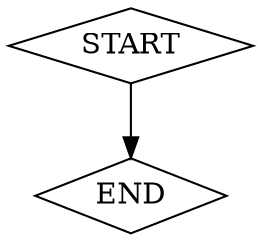 digraph "exec_sql_all_forms_test_file.COB" {
	node [shape=diamond]
	0 [label=START]
	node [shape=diamond]
	1 [label=END]
	0 -> 1
}
